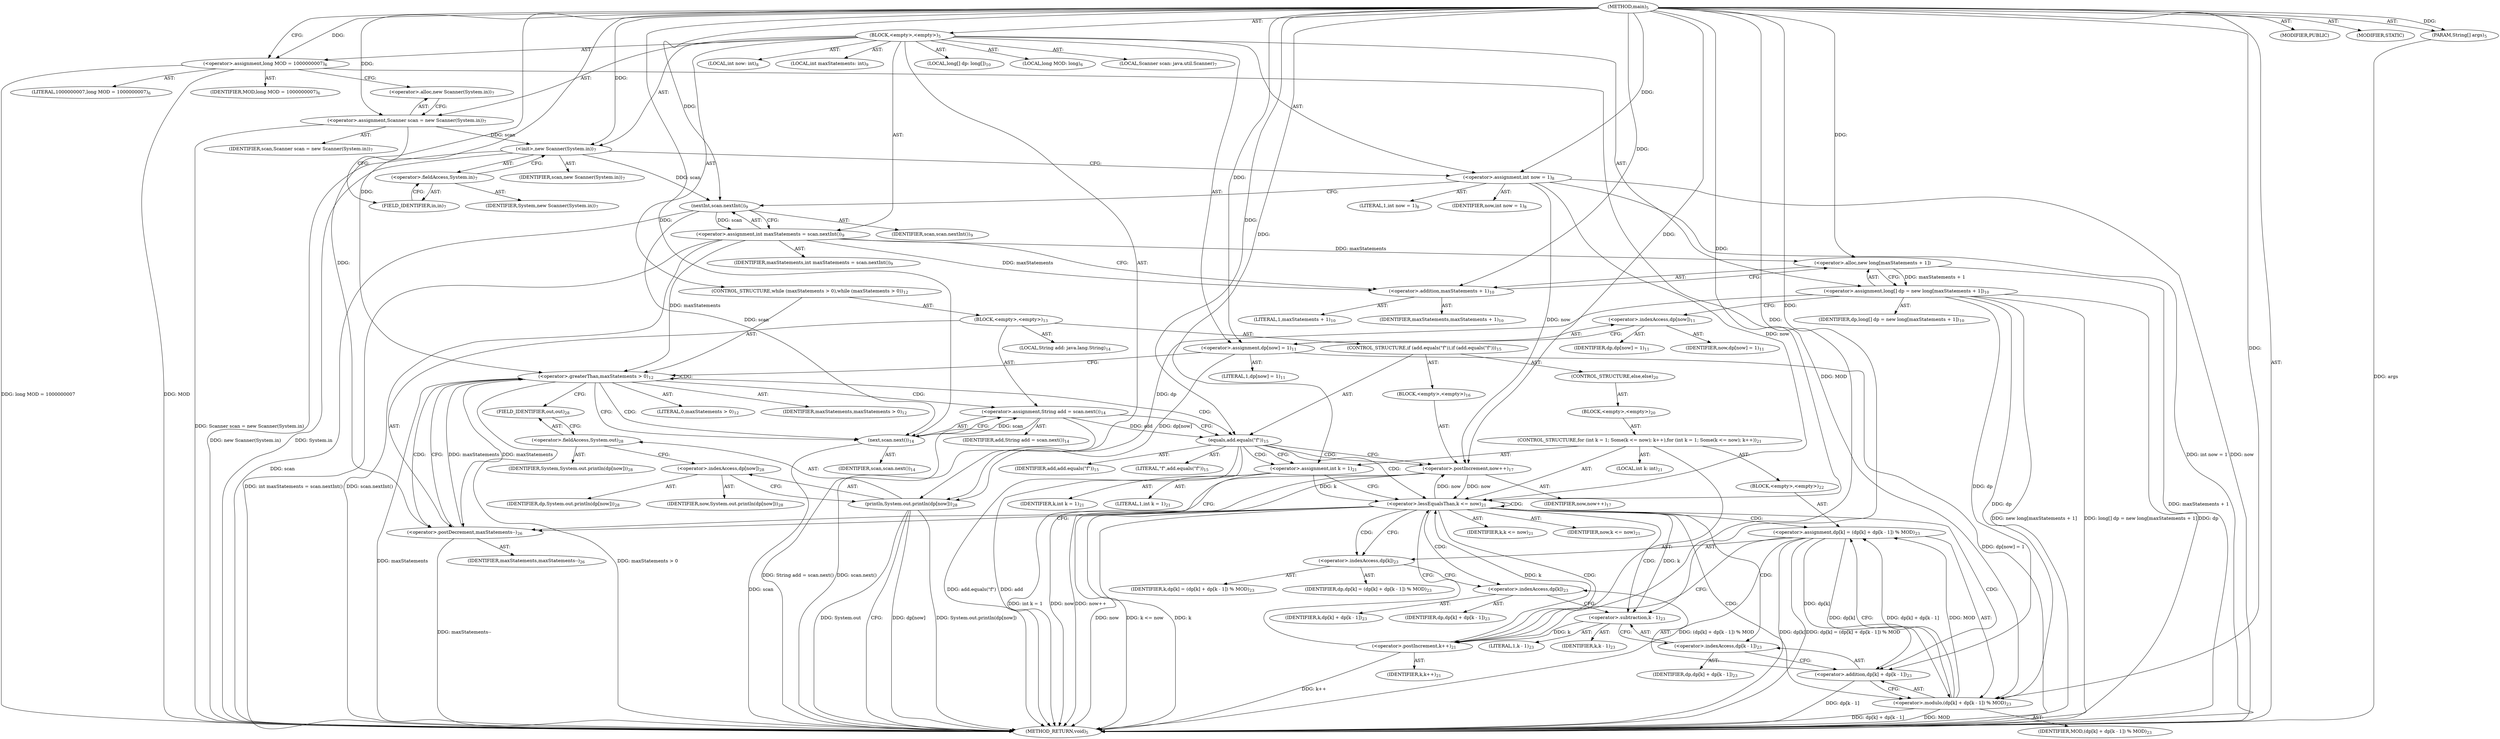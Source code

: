 digraph "main" {  
"19" [label = <(METHOD,main)<SUB>5</SUB>> ]
"20" [label = <(PARAM,String[] args)<SUB>5</SUB>> ]
"21" [label = <(BLOCK,&lt;empty&gt;,&lt;empty&gt;)<SUB>5</SUB>> ]
"22" [label = <(LOCAL,long MOD: long)<SUB>6</SUB>> ]
"23" [label = <(&lt;operator&gt;.assignment,long MOD = 1000000007)<SUB>6</SUB>> ]
"24" [label = <(IDENTIFIER,MOD,long MOD = 1000000007)<SUB>6</SUB>> ]
"25" [label = <(LITERAL,1000000007,long MOD = 1000000007)<SUB>6</SUB>> ]
"4" [label = <(LOCAL,Scanner scan: java.util.Scanner)<SUB>7</SUB>> ]
"26" [label = <(&lt;operator&gt;.assignment,Scanner scan = new Scanner(System.in))<SUB>7</SUB>> ]
"27" [label = <(IDENTIFIER,scan,Scanner scan = new Scanner(System.in))<SUB>7</SUB>> ]
"28" [label = <(&lt;operator&gt;.alloc,new Scanner(System.in))<SUB>7</SUB>> ]
"29" [label = <(&lt;init&gt;,new Scanner(System.in))<SUB>7</SUB>> ]
"3" [label = <(IDENTIFIER,scan,new Scanner(System.in))<SUB>7</SUB>> ]
"30" [label = <(&lt;operator&gt;.fieldAccess,System.in)<SUB>7</SUB>> ]
"31" [label = <(IDENTIFIER,System,new Scanner(System.in))<SUB>7</SUB>> ]
"32" [label = <(FIELD_IDENTIFIER,in,in)<SUB>7</SUB>> ]
"33" [label = <(LOCAL,int now: int)<SUB>8</SUB>> ]
"34" [label = <(&lt;operator&gt;.assignment,int now = 1)<SUB>8</SUB>> ]
"35" [label = <(IDENTIFIER,now,int now = 1)<SUB>8</SUB>> ]
"36" [label = <(LITERAL,1,int now = 1)<SUB>8</SUB>> ]
"37" [label = <(LOCAL,int maxStatements: int)<SUB>9</SUB>> ]
"38" [label = <(&lt;operator&gt;.assignment,int maxStatements = scan.nextInt())<SUB>9</SUB>> ]
"39" [label = <(IDENTIFIER,maxStatements,int maxStatements = scan.nextInt())<SUB>9</SUB>> ]
"40" [label = <(nextInt,scan.nextInt())<SUB>9</SUB>> ]
"41" [label = <(IDENTIFIER,scan,scan.nextInt())<SUB>9</SUB>> ]
"42" [label = <(LOCAL,long[] dp: long[])<SUB>10</SUB>> ]
"43" [label = <(&lt;operator&gt;.assignment,long[] dp = new long[maxStatements + 1])<SUB>10</SUB>> ]
"44" [label = <(IDENTIFIER,dp,long[] dp = new long[maxStatements + 1])<SUB>10</SUB>> ]
"45" [label = <(&lt;operator&gt;.alloc,new long[maxStatements + 1])> ]
"46" [label = <(&lt;operator&gt;.addition,maxStatements + 1)<SUB>10</SUB>> ]
"47" [label = <(IDENTIFIER,maxStatements,maxStatements + 1)<SUB>10</SUB>> ]
"48" [label = <(LITERAL,1,maxStatements + 1)<SUB>10</SUB>> ]
"49" [label = <(&lt;operator&gt;.assignment,dp[now] = 1)<SUB>11</SUB>> ]
"50" [label = <(&lt;operator&gt;.indexAccess,dp[now])<SUB>11</SUB>> ]
"51" [label = <(IDENTIFIER,dp,dp[now] = 1)<SUB>11</SUB>> ]
"52" [label = <(IDENTIFIER,now,dp[now] = 1)<SUB>11</SUB>> ]
"53" [label = <(LITERAL,1,dp[now] = 1)<SUB>11</SUB>> ]
"54" [label = <(CONTROL_STRUCTURE,while (maxStatements &gt; 0),while (maxStatements &gt; 0))<SUB>12</SUB>> ]
"55" [label = <(&lt;operator&gt;.greaterThan,maxStatements &gt; 0)<SUB>12</SUB>> ]
"56" [label = <(IDENTIFIER,maxStatements,maxStatements &gt; 0)<SUB>12</SUB>> ]
"57" [label = <(LITERAL,0,maxStatements &gt; 0)<SUB>12</SUB>> ]
"58" [label = <(BLOCK,&lt;empty&gt;,&lt;empty&gt;)<SUB>13</SUB>> ]
"59" [label = <(LOCAL,String add: java.lang.String)<SUB>14</SUB>> ]
"60" [label = <(&lt;operator&gt;.assignment,String add = scan.next())<SUB>14</SUB>> ]
"61" [label = <(IDENTIFIER,add,String add = scan.next())<SUB>14</SUB>> ]
"62" [label = <(next,scan.next())<SUB>14</SUB>> ]
"63" [label = <(IDENTIFIER,scan,scan.next())<SUB>14</SUB>> ]
"64" [label = <(CONTROL_STRUCTURE,if (add.equals(&quot;f&quot;)),if (add.equals(&quot;f&quot;)))<SUB>15</SUB>> ]
"65" [label = <(equals,add.equals(&quot;f&quot;))<SUB>15</SUB>> ]
"66" [label = <(IDENTIFIER,add,add.equals(&quot;f&quot;))<SUB>15</SUB>> ]
"67" [label = <(LITERAL,&quot;f&quot;,add.equals(&quot;f&quot;))<SUB>15</SUB>> ]
"68" [label = <(BLOCK,&lt;empty&gt;,&lt;empty&gt;)<SUB>16</SUB>> ]
"69" [label = <(&lt;operator&gt;.postIncrement,now++)<SUB>17</SUB>> ]
"70" [label = <(IDENTIFIER,now,now++)<SUB>17</SUB>> ]
"71" [label = <(CONTROL_STRUCTURE,else,else)<SUB>20</SUB>> ]
"72" [label = <(BLOCK,&lt;empty&gt;,&lt;empty&gt;)<SUB>20</SUB>> ]
"73" [label = <(CONTROL_STRUCTURE,for (int k = 1; Some(k &lt;= now); k++),for (int k = 1; Some(k &lt;= now); k++))<SUB>21</SUB>> ]
"74" [label = <(LOCAL,int k: int)<SUB>21</SUB>> ]
"75" [label = <(&lt;operator&gt;.assignment,int k = 1)<SUB>21</SUB>> ]
"76" [label = <(IDENTIFIER,k,int k = 1)<SUB>21</SUB>> ]
"77" [label = <(LITERAL,1,int k = 1)<SUB>21</SUB>> ]
"78" [label = <(&lt;operator&gt;.lessEqualsThan,k &lt;= now)<SUB>21</SUB>> ]
"79" [label = <(IDENTIFIER,k,k &lt;= now)<SUB>21</SUB>> ]
"80" [label = <(IDENTIFIER,now,k &lt;= now)<SUB>21</SUB>> ]
"81" [label = <(&lt;operator&gt;.postIncrement,k++)<SUB>21</SUB>> ]
"82" [label = <(IDENTIFIER,k,k++)<SUB>21</SUB>> ]
"83" [label = <(BLOCK,&lt;empty&gt;,&lt;empty&gt;)<SUB>22</SUB>> ]
"84" [label = <(&lt;operator&gt;.assignment,dp[k] = (dp[k] + dp[k - 1]) % MOD)<SUB>23</SUB>> ]
"85" [label = <(&lt;operator&gt;.indexAccess,dp[k])<SUB>23</SUB>> ]
"86" [label = <(IDENTIFIER,dp,dp[k] = (dp[k] + dp[k - 1]) % MOD)<SUB>23</SUB>> ]
"87" [label = <(IDENTIFIER,k,dp[k] = (dp[k] + dp[k - 1]) % MOD)<SUB>23</SUB>> ]
"88" [label = <(&lt;operator&gt;.modulo,(dp[k] + dp[k - 1]) % MOD)<SUB>23</SUB>> ]
"89" [label = <(&lt;operator&gt;.addition,dp[k] + dp[k - 1])<SUB>23</SUB>> ]
"90" [label = <(&lt;operator&gt;.indexAccess,dp[k])<SUB>23</SUB>> ]
"91" [label = <(IDENTIFIER,dp,dp[k] + dp[k - 1])<SUB>23</SUB>> ]
"92" [label = <(IDENTIFIER,k,dp[k] + dp[k - 1])<SUB>23</SUB>> ]
"93" [label = <(&lt;operator&gt;.indexAccess,dp[k - 1])<SUB>23</SUB>> ]
"94" [label = <(IDENTIFIER,dp,dp[k] + dp[k - 1])<SUB>23</SUB>> ]
"95" [label = <(&lt;operator&gt;.subtraction,k - 1)<SUB>23</SUB>> ]
"96" [label = <(IDENTIFIER,k,k - 1)<SUB>23</SUB>> ]
"97" [label = <(LITERAL,1,k - 1)<SUB>23</SUB>> ]
"98" [label = <(IDENTIFIER,MOD,(dp[k] + dp[k - 1]) % MOD)<SUB>23</SUB>> ]
"99" [label = <(&lt;operator&gt;.postDecrement,maxStatements--)<SUB>26</SUB>> ]
"100" [label = <(IDENTIFIER,maxStatements,maxStatements--)<SUB>26</SUB>> ]
"101" [label = <(println,System.out.println(dp[now]))<SUB>28</SUB>> ]
"102" [label = <(&lt;operator&gt;.fieldAccess,System.out)<SUB>28</SUB>> ]
"103" [label = <(IDENTIFIER,System,System.out.println(dp[now]))<SUB>28</SUB>> ]
"104" [label = <(FIELD_IDENTIFIER,out,out)<SUB>28</SUB>> ]
"105" [label = <(&lt;operator&gt;.indexAccess,dp[now])<SUB>28</SUB>> ]
"106" [label = <(IDENTIFIER,dp,System.out.println(dp[now]))<SUB>28</SUB>> ]
"107" [label = <(IDENTIFIER,now,System.out.println(dp[now]))<SUB>28</SUB>> ]
"108" [label = <(MODIFIER,PUBLIC)> ]
"109" [label = <(MODIFIER,STATIC)> ]
"110" [label = <(METHOD_RETURN,void)<SUB>5</SUB>> ]
  "19" -> "20"  [ label = "AST: "] 
  "19" -> "21"  [ label = "AST: "] 
  "19" -> "108"  [ label = "AST: "] 
  "19" -> "109"  [ label = "AST: "] 
  "19" -> "110"  [ label = "AST: "] 
  "21" -> "22"  [ label = "AST: "] 
  "21" -> "23"  [ label = "AST: "] 
  "21" -> "4"  [ label = "AST: "] 
  "21" -> "26"  [ label = "AST: "] 
  "21" -> "29"  [ label = "AST: "] 
  "21" -> "33"  [ label = "AST: "] 
  "21" -> "34"  [ label = "AST: "] 
  "21" -> "37"  [ label = "AST: "] 
  "21" -> "38"  [ label = "AST: "] 
  "21" -> "42"  [ label = "AST: "] 
  "21" -> "43"  [ label = "AST: "] 
  "21" -> "49"  [ label = "AST: "] 
  "21" -> "54"  [ label = "AST: "] 
  "21" -> "101"  [ label = "AST: "] 
  "23" -> "24"  [ label = "AST: "] 
  "23" -> "25"  [ label = "AST: "] 
  "26" -> "27"  [ label = "AST: "] 
  "26" -> "28"  [ label = "AST: "] 
  "29" -> "3"  [ label = "AST: "] 
  "29" -> "30"  [ label = "AST: "] 
  "30" -> "31"  [ label = "AST: "] 
  "30" -> "32"  [ label = "AST: "] 
  "34" -> "35"  [ label = "AST: "] 
  "34" -> "36"  [ label = "AST: "] 
  "38" -> "39"  [ label = "AST: "] 
  "38" -> "40"  [ label = "AST: "] 
  "40" -> "41"  [ label = "AST: "] 
  "43" -> "44"  [ label = "AST: "] 
  "43" -> "45"  [ label = "AST: "] 
  "45" -> "46"  [ label = "AST: "] 
  "46" -> "47"  [ label = "AST: "] 
  "46" -> "48"  [ label = "AST: "] 
  "49" -> "50"  [ label = "AST: "] 
  "49" -> "53"  [ label = "AST: "] 
  "50" -> "51"  [ label = "AST: "] 
  "50" -> "52"  [ label = "AST: "] 
  "54" -> "55"  [ label = "AST: "] 
  "54" -> "58"  [ label = "AST: "] 
  "55" -> "56"  [ label = "AST: "] 
  "55" -> "57"  [ label = "AST: "] 
  "58" -> "59"  [ label = "AST: "] 
  "58" -> "60"  [ label = "AST: "] 
  "58" -> "64"  [ label = "AST: "] 
  "58" -> "99"  [ label = "AST: "] 
  "60" -> "61"  [ label = "AST: "] 
  "60" -> "62"  [ label = "AST: "] 
  "62" -> "63"  [ label = "AST: "] 
  "64" -> "65"  [ label = "AST: "] 
  "64" -> "68"  [ label = "AST: "] 
  "64" -> "71"  [ label = "AST: "] 
  "65" -> "66"  [ label = "AST: "] 
  "65" -> "67"  [ label = "AST: "] 
  "68" -> "69"  [ label = "AST: "] 
  "69" -> "70"  [ label = "AST: "] 
  "71" -> "72"  [ label = "AST: "] 
  "72" -> "73"  [ label = "AST: "] 
  "73" -> "74"  [ label = "AST: "] 
  "73" -> "75"  [ label = "AST: "] 
  "73" -> "78"  [ label = "AST: "] 
  "73" -> "81"  [ label = "AST: "] 
  "73" -> "83"  [ label = "AST: "] 
  "75" -> "76"  [ label = "AST: "] 
  "75" -> "77"  [ label = "AST: "] 
  "78" -> "79"  [ label = "AST: "] 
  "78" -> "80"  [ label = "AST: "] 
  "81" -> "82"  [ label = "AST: "] 
  "83" -> "84"  [ label = "AST: "] 
  "84" -> "85"  [ label = "AST: "] 
  "84" -> "88"  [ label = "AST: "] 
  "85" -> "86"  [ label = "AST: "] 
  "85" -> "87"  [ label = "AST: "] 
  "88" -> "89"  [ label = "AST: "] 
  "88" -> "98"  [ label = "AST: "] 
  "89" -> "90"  [ label = "AST: "] 
  "89" -> "93"  [ label = "AST: "] 
  "90" -> "91"  [ label = "AST: "] 
  "90" -> "92"  [ label = "AST: "] 
  "93" -> "94"  [ label = "AST: "] 
  "93" -> "95"  [ label = "AST: "] 
  "95" -> "96"  [ label = "AST: "] 
  "95" -> "97"  [ label = "AST: "] 
  "99" -> "100"  [ label = "AST: "] 
  "101" -> "102"  [ label = "AST: "] 
  "101" -> "105"  [ label = "AST: "] 
  "102" -> "103"  [ label = "AST: "] 
  "102" -> "104"  [ label = "AST: "] 
  "105" -> "106"  [ label = "AST: "] 
  "105" -> "107"  [ label = "AST: "] 
  "23" -> "28"  [ label = "CFG: "] 
  "26" -> "32"  [ label = "CFG: "] 
  "29" -> "34"  [ label = "CFG: "] 
  "34" -> "40"  [ label = "CFG: "] 
  "38" -> "46"  [ label = "CFG: "] 
  "43" -> "50"  [ label = "CFG: "] 
  "49" -> "55"  [ label = "CFG: "] 
  "101" -> "110"  [ label = "CFG: "] 
  "28" -> "26"  [ label = "CFG: "] 
  "30" -> "29"  [ label = "CFG: "] 
  "40" -> "38"  [ label = "CFG: "] 
  "45" -> "43"  [ label = "CFG: "] 
  "50" -> "49"  [ label = "CFG: "] 
  "55" -> "62"  [ label = "CFG: "] 
  "55" -> "104"  [ label = "CFG: "] 
  "102" -> "105"  [ label = "CFG: "] 
  "105" -> "101"  [ label = "CFG: "] 
  "32" -> "30"  [ label = "CFG: "] 
  "46" -> "45"  [ label = "CFG: "] 
  "60" -> "65"  [ label = "CFG: "] 
  "99" -> "55"  [ label = "CFG: "] 
  "104" -> "102"  [ label = "CFG: "] 
  "62" -> "60"  [ label = "CFG: "] 
  "65" -> "69"  [ label = "CFG: "] 
  "65" -> "75"  [ label = "CFG: "] 
  "69" -> "99"  [ label = "CFG: "] 
  "75" -> "78"  [ label = "CFG: "] 
  "78" -> "85"  [ label = "CFG: "] 
  "78" -> "99"  [ label = "CFG: "] 
  "81" -> "78"  [ label = "CFG: "] 
  "84" -> "81"  [ label = "CFG: "] 
  "85" -> "90"  [ label = "CFG: "] 
  "88" -> "84"  [ label = "CFG: "] 
  "89" -> "88"  [ label = "CFG: "] 
  "90" -> "95"  [ label = "CFG: "] 
  "93" -> "89"  [ label = "CFG: "] 
  "95" -> "93"  [ label = "CFG: "] 
  "19" -> "23"  [ label = "CFG: "] 
  "20" -> "110"  [ label = "DDG: args"] 
  "23" -> "110"  [ label = "DDG: MOD"] 
  "23" -> "110"  [ label = "DDG: long MOD = 1000000007"] 
  "26" -> "110"  [ label = "DDG: Scanner scan = new Scanner(System.in)"] 
  "29" -> "110"  [ label = "DDG: System.in"] 
  "29" -> "110"  [ label = "DDG: new Scanner(System.in)"] 
  "34" -> "110"  [ label = "DDG: now"] 
  "34" -> "110"  [ label = "DDG: int now = 1"] 
  "40" -> "110"  [ label = "DDG: scan"] 
  "38" -> "110"  [ label = "DDG: scan.nextInt()"] 
  "38" -> "110"  [ label = "DDG: int maxStatements = scan.nextInt()"] 
  "43" -> "110"  [ label = "DDG: dp"] 
  "45" -> "110"  [ label = "DDG: maxStatements + 1"] 
  "43" -> "110"  [ label = "DDG: new long[maxStatements + 1]"] 
  "43" -> "110"  [ label = "DDG: long[] dp = new long[maxStatements + 1]"] 
  "49" -> "110"  [ label = "DDG: dp[now] = 1"] 
  "55" -> "110"  [ label = "DDG: maxStatements"] 
  "55" -> "110"  [ label = "DDG: maxStatements &gt; 0"] 
  "101" -> "110"  [ label = "DDG: System.out"] 
  "101" -> "110"  [ label = "DDG: dp[now]"] 
  "101" -> "110"  [ label = "DDG: System.out.println(dp[now])"] 
  "62" -> "110"  [ label = "DDG: scan"] 
  "60" -> "110"  [ label = "DDG: scan.next()"] 
  "60" -> "110"  [ label = "DDG: String add = scan.next()"] 
  "65" -> "110"  [ label = "DDG: add"] 
  "65" -> "110"  [ label = "DDG: add.equals(&quot;f&quot;)"] 
  "75" -> "110"  [ label = "DDG: int k = 1"] 
  "78" -> "110"  [ label = "DDG: k"] 
  "78" -> "110"  [ label = "DDG: now"] 
  "78" -> "110"  [ label = "DDG: k &lt;= now"] 
  "84" -> "110"  [ label = "DDG: dp[k]"] 
  "89" -> "110"  [ label = "DDG: dp[k - 1]"] 
  "88" -> "110"  [ label = "DDG: dp[k] + dp[k - 1]"] 
  "88" -> "110"  [ label = "DDG: MOD"] 
  "84" -> "110"  [ label = "DDG: (dp[k] + dp[k - 1]) % MOD"] 
  "84" -> "110"  [ label = "DDG: dp[k] = (dp[k] + dp[k - 1]) % MOD"] 
  "81" -> "110"  [ label = "DDG: k++"] 
  "69" -> "110"  [ label = "DDG: now"] 
  "69" -> "110"  [ label = "DDG: now++"] 
  "99" -> "110"  [ label = "DDG: maxStatements--"] 
  "19" -> "20"  [ label = "DDG: "] 
  "19" -> "23"  [ label = "DDG: "] 
  "19" -> "26"  [ label = "DDG: "] 
  "19" -> "34"  [ label = "DDG: "] 
  "40" -> "38"  [ label = "DDG: scan"] 
  "45" -> "43"  [ label = "DDG: maxStatements + 1"] 
  "19" -> "49"  [ label = "DDG: "] 
  "26" -> "29"  [ label = "DDG: scan"] 
  "19" -> "29"  [ label = "DDG: "] 
  "43" -> "101"  [ label = "DDG: dp"] 
  "49" -> "101"  [ label = "DDG: dp[now]"] 
  "29" -> "40"  [ label = "DDG: scan"] 
  "19" -> "40"  [ label = "DDG: "] 
  "38" -> "45"  [ label = "DDG: maxStatements"] 
  "19" -> "45"  [ label = "DDG: "] 
  "99" -> "55"  [ label = "DDG: maxStatements"] 
  "19" -> "55"  [ label = "DDG: "] 
  "38" -> "55"  [ label = "DDG: maxStatements"] 
  "62" -> "60"  [ label = "DDG: scan"] 
  "38" -> "46"  [ label = "DDG: maxStatements"] 
  "19" -> "46"  [ label = "DDG: "] 
  "55" -> "99"  [ label = "DDG: maxStatements"] 
  "19" -> "99"  [ label = "DDG: "] 
  "40" -> "62"  [ label = "DDG: scan"] 
  "19" -> "62"  [ label = "DDG: "] 
  "60" -> "65"  [ label = "DDG: add"] 
  "19" -> "65"  [ label = "DDG: "] 
  "34" -> "69"  [ label = "DDG: now"] 
  "78" -> "69"  [ label = "DDG: now"] 
  "19" -> "69"  [ label = "DDG: "] 
  "19" -> "75"  [ label = "DDG: "] 
  "75" -> "78"  [ label = "DDG: k"] 
  "81" -> "78"  [ label = "DDG: k"] 
  "19" -> "78"  [ label = "DDG: "] 
  "34" -> "78"  [ label = "DDG: now"] 
  "69" -> "78"  [ label = "DDG: now"] 
  "95" -> "81"  [ label = "DDG: k"] 
  "19" -> "81"  [ label = "DDG: "] 
  "88" -> "84"  [ label = "DDG: dp[k] + dp[k - 1]"] 
  "88" -> "84"  [ label = "DDG: MOD"] 
  "43" -> "88"  [ label = "DDG: dp"] 
  "84" -> "88"  [ label = "DDG: dp[k]"] 
  "23" -> "88"  [ label = "DDG: MOD"] 
  "19" -> "88"  [ label = "DDG: "] 
  "43" -> "89"  [ label = "DDG: dp"] 
  "84" -> "89"  [ label = "DDG: dp[k]"] 
  "78" -> "95"  [ label = "DDG: k"] 
  "19" -> "95"  [ label = "DDG: "] 
  "55" -> "60"  [ label = "CDG: "] 
  "55" -> "99"  [ label = "CDG: "] 
  "55" -> "65"  [ label = "CDG: "] 
  "55" -> "55"  [ label = "CDG: "] 
  "55" -> "62"  [ label = "CDG: "] 
  "65" -> "75"  [ label = "CDG: "] 
  "65" -> "69"  [ label = "CDG: "] 
  "65" -> "78"  [ label = "CDG: "] 
  "78" -> "89"  [ label = "CDG: "] 
  "78" -> "81"  [ label = "CDG: "] 
  "78" -> "84"  [ label = "CDG: "] 
  "78" -> "85"  [ label = "CDG: "] 
  "78" -> "88"  [ label = "CDG: "] 
  "78" -> "95"  [ label = "CDG: "] 
  "78" -> "93"  [ label = "CDG: "] 
  "78" -> "90"  [ label = "CDG: "] 
  "78" -> "78"  [ label = "CDG: "] 
}
